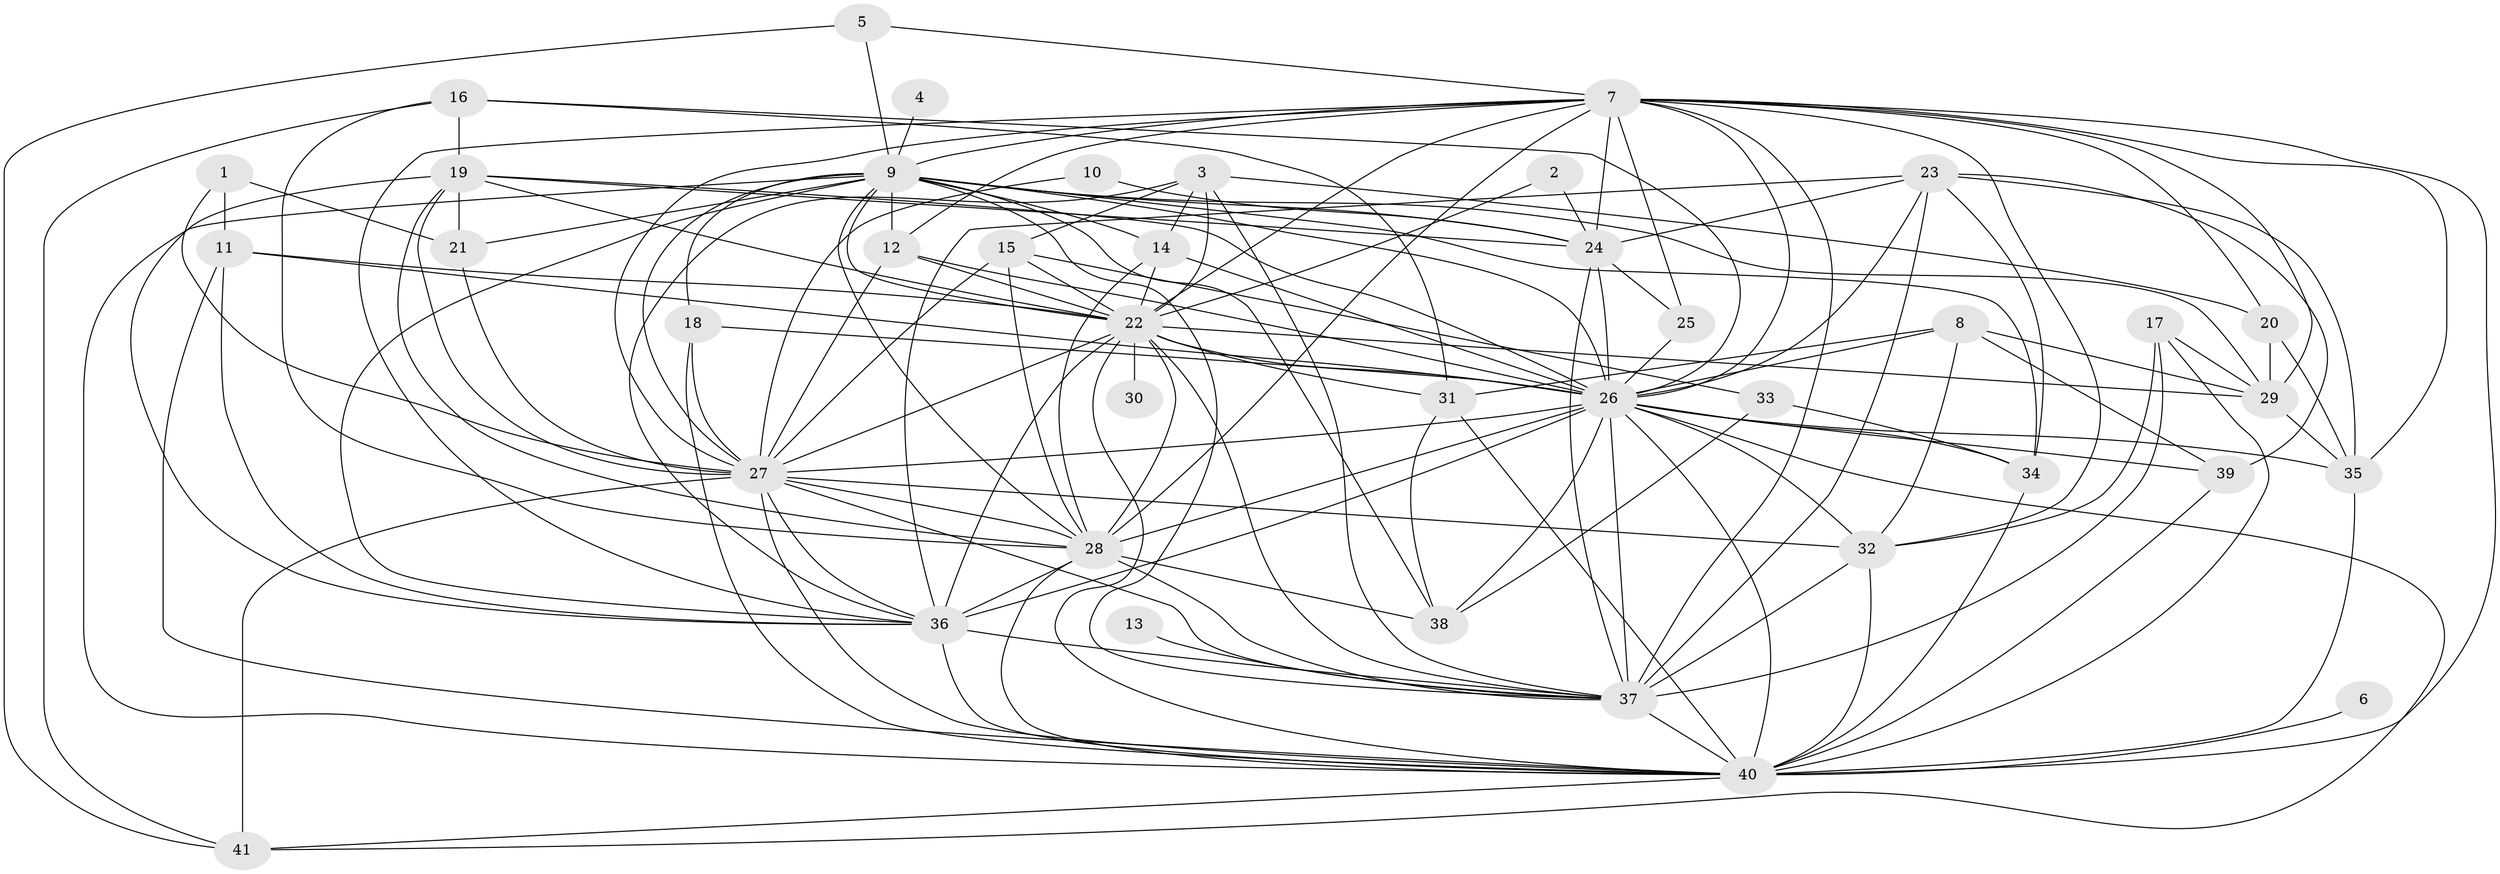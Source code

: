 // original degree distribution, {15: 0.014705882352941176, 24: 0.022058823529411766, 20: 0.007352941176470588, 26: 0.014705882352941176, 25: 0.007352941176470588, 38: 0.007352941176470588, 5: 0.0661764705882353, 6: 0.007352941176470588, 3: 0.16176470588235295, 2: 0.5808823529411765, 4: 0.07352941176470588, 12: 0.007352941176470588, 7: 0.014705882352941176, 8: 0.014705882352941176}
// Generated by graph-tools (version 1.1) at 2025/36/03/04/25 23:36:24]
// undirected, 41 vertices, 145 edges
graph export_dot {
  node [color=gray90,style=filled];
  1;
  2;
  3;
  4;
  5;
  6;
  7;
  8;
  9;
  10;
  11;
  12;
  13;
  14;
  15;
  16;
  17;
  18;
  19;
  20;
  21;
  22;
  23;
  24;
  25;
  26;
  27;
  28;
  29;
  30;
  31;
  32;
  33;
  34;
  35;
  36;
  37;
  38;
  39;
  40;
  41;
  1 -- 11 [weight=1.0];
  1 -- 21 [weight=1.0];
  1 -- 27 [weight=1.0];
  2 -- 22 [weight=1.0];
  2 -- 24 [weight=1.0];
  3 -- 14 [weight=1.0];
  3 -- 15 [weight=1.0];
  3 -- 20 [weight=1.0];
  3 -- 22 [weight=1.0];
  3 -- 36 [weight=1.0];
  3 -- 37 [weight=1.0];
  4 -- 9 [weight=1.0];
  5 -- 7 [weight=1.0];
  5 -- 9 [weight=1.0];
  5 -- 41 [weight=1.0];
  6 -- 40 [weight=1.0];
  7 -- 9 [weight=2.0];
  7 -- 12 [weight=1.0];
  7 -- 20 [weight=1.0];
  7 -- 22 [weight=1.0];
  7 -- 24 [weight=2.0];
  7 -- 25 [weight=1.0];
  7 -- 26 [weight=4.0];
  7 -- 27 [weight=2.0];
  7 -- 28 [weight=2.0];
  7 -- 29 [weight=1.0];
  7 -- 32 [weight=1.0];
  7 -- 35 [weight=1.0];
  7 -- 36 [weight=2.0];
  7 -- 37 [weight=1.0];
  7 -- 40 [weight=1.0];
  8 -- 26 [weight=3.0];
  8 -- 29 [weight=2.0];
  8 -- 31 [weight=1.0];
  8 -- 32 [weight=1.0];
  8 -- 39 [weight=1.0];
  9 -- 12 [weight=2.0];
  9 -- 14 [weight=1.0];
  9 -- 18 [weight=1.0];
  9 -- 21 [weight=1.0];
  9 -- 22 [weight=2.0];
  9 -- 24 [weight=1.0];
  9 -- 26 [weight=3.0];
  9 -- 27 [weight=2.0];
  9 -- 28 [weight=1.0];
  9 -- 29 [weight=1.0];
  9 -- 34 [weight=1.0];
  9 -- 36 [weight=1.0];
  9 -- 37 [weight=1.0];
  9 -- 38 [weight=1.0];
  9 -- 40 [weight=2.0];
  10 -- 24 [weight=1.0];
  10 -- 27 [weight=1.0];
  11 -- 22 [weight=1.0];
  11 -- 26 [weight=2.0];
  11 -- 36 [weight=1.0];
  11 -- 40 [weight=1.0];
  12 -- 22 [weight=1.0];
  12 -- 26 [weight=2.0];
  12 -- 27 [weight=2.0];
  13 -- 37 [weight=1.0];
  14 -- 22 [weight=1.0];
  14 -- 26 [weight=1.0];
  14 -- 28 [weight=1.0];
  15 -- 22 [weight=1.0];
  15 -- 27 [weight=1.0];
  15 -- 28 [weight=1.0];
  15 -- 33 [weight=1.0];
  16 -- 19 [weight=1.0];
  16 -- 26 [weight=1.0];
  16 -- 28 [weight=1.0];
  16 -- 31 [weight=1.0];
  16 -- 41 [weight=1.0];
  17 -- 29 [weight=1.0];
  17 -- 32 [weight=1.0];
  17 -- 37 [weight=1.0];
  17 -- 40 [weight=1.0];
  18 -- 26 [weight=2.0];
  18 -- 27 [weight=1.0];
  18 -- 40 [weight=1.0];
  19 -- 21 [weight=1.0];
  19 -- 22 [weight=1.0];
  19 -- 24 [weight=1.0];
  19 -- 26 [weight=1.0];
  19 -- 27 [weight=1.0];
  19 -- 28 [weight=1.0];
  19 -- 36 [weight=1.0];
  20 -- 29 [weight=1.0];
  20 -- 35 [weight=1.0];
  21 -- 27 [weight=1.0];
  22 -- 26 [weight=4.0];
  22 -- 27 [weight=1.0];
  22 -- 28 [weight=1.0];
  22 -- 29 [weight=1.0];
  22 -- 30 [weight=1.0];
  22 -- 31 [weight=2.0];
  22 -- 36 [weight=2.0];
  22 -- 37 [weight=1.0];
  22 -- 40 [weight=1.0];
  23 -- 24 [weight=1.0];
  23 -- 26 [weight=1.0];
  23 -- 34 [weight=1.0];
  23 -- 35 [weight=1.0];
  23 -- 36 [weight=1.0];
  23 -- 37 [weight=1.0];
  23 -- 39 [weight=1.0];
  24 -- 25 [weight=1.0];
  24 -- 26 [weight=2.0];
  24 -- 37 [weight=2.0];
  25 -- 26 [weight=1.0];
  26 -- 27 [weight=3.0];
  26 -- 28 [weight=3.0];
  26 -- 32 [weight=1.0];
  26 -- 34 [weight=1.0];
  26 -- 35 [weight=1.0];
  26 -- 36 [weight=4.0];
  26 -- 37 [weight=7.0];
  26 -- 38 [weight=2.0];
  26 -- 39 [weight=1.0];
  26 -- 40 [weight=3.0];
  26 -- 41 [weight=1.0];
  27 -- 28 [weight=1.0];
  27 -- 32 [weight=1.0];
  27 -- 36 [weight=1.0];
  27 -- 37 [weight=4.0];
  27 -- 40 [weight=2.0];
  27 -- 41 [weight=1.0];
  28 -- 36 [weight=1.0];
  28 -- 37 [weight=1.0];
  28 -- 38 [weight=1.0];
  28 -- 40 [weight=1.0];
  29 -- 35 [weight=1.0];
  31 -- 38 [weight=1.0];
  31 -- 40 [weight=1.0];
  32 -- 37 [weight=2.0];
  32 -- 40 [weight=2.0];
  33 -- 34 [weight=1.0];
  33 -- 38 [weight=1.0];
  34 -- 40 [weight=1.0];
  35 -- 40 [weight=1.0];
  36 -- 37 [weight=1.0];
  36 -- 40 [weight=1.0];
  37 -- 40 [weight=1.0];
  39 -- 40 [weight=1.0];
  40 -- 41 [weight=1.0];
}
